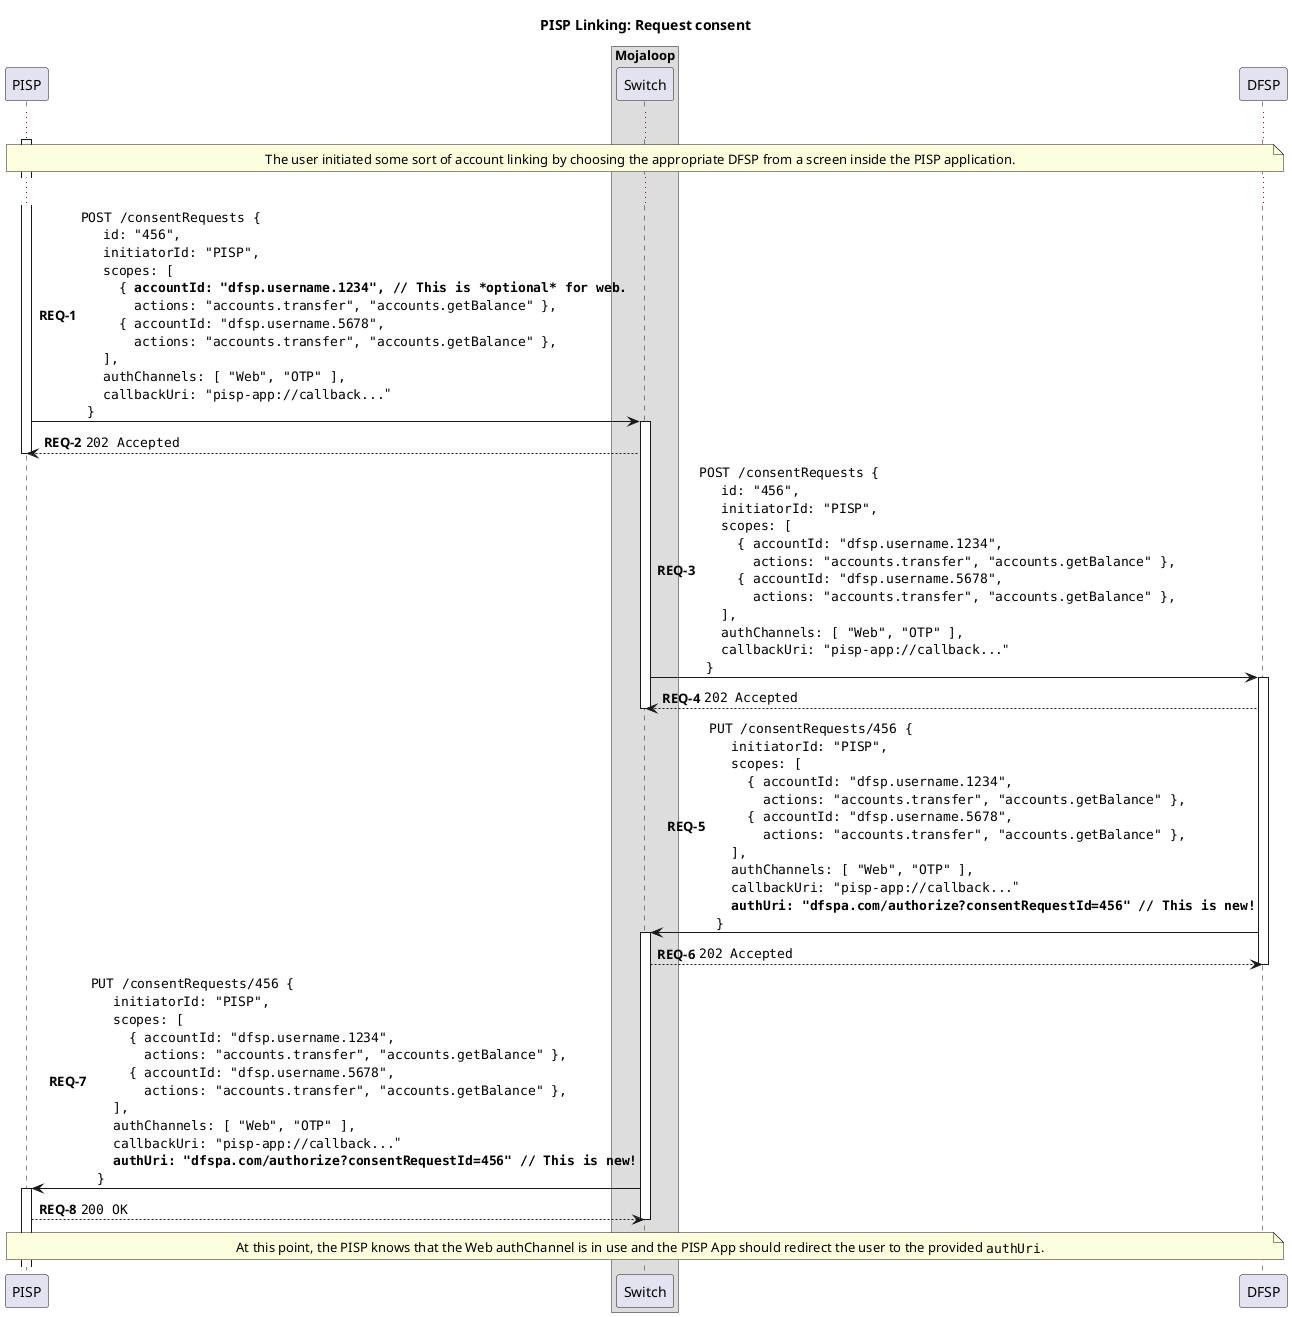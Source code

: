 @startuml

title PISP Linking: Request consent

participant "PISP" as PISP

box "Mojaloop"
    participant Switch
end box

participant DFSP

autonumber 1 "<b>REQ-#</b>"

activate PISP

...

note over PISP, DFSP
    The user initiated some sort of account linking by choosing the appropriate DFSP from a screen inside the PISP application.
end note

...

PISP -> Switch ++: ""POST /consentRequests {""\n\
  ""  id: "456",""\n\
  ""  initiatorId: "PISP",""\n\
  ""  scopes: [ ""\n\
  ""    { **accountId: "dfsp.username.1234", // This is *optional* for web.**""\n\
  ""      actions: "accounts.transfer", "accounts.getBalance" },""\n\
  ""    { accountId: "dfsp.username.5678",""\n\
  ""      actions: "accounts.transfer", "accounts.getBalance" },""\n\
  ""  ],""\n\
  ""  authChannels: [ "Web", "OTP" ],""\n\
  ""  callbackUri: "pisp-app://callback..."""\n\
  ""}""
Switch --> PISP: ""202 Accepted""
deactivate PISP

Switch -> DFSP ++:  ""POST /consentRequests {""\n\
  ""  id: "456",""\n\
  ""  initiatorId: "PISP",""\n\
  ""  scopes: [ ""\n\
  ""    { accountId: "dfsp.username.1234",""\n\
  ""      actions: "accounts.transfer", "accounts.getBalance" },""\n\
  ""    { accountId: "dfsp.username.5678",""\n\
  ""      actions: "accounts.transfer", "accounts.getBalance" },""\n\
  ""  ],""\n\
  ""  authChannels: [ "Web", "OTP" ],""\n\
  ""  callbackUri: "pisp-app://callback..."""\n\
  ""}""
DFSP --> Switch: ""202 Accepted""
deactivate Switch

DFSP -> Switch ++: ""PUT /consentRequests/456 {""\n\
  ""  initiatorId: "PISP",""\n\
  ""  scopes: [ ""\n\
  ""    { accountId: "dfsp.username.1234",""\n\
  ""      actions: "accounts.transfer", "accounts.getBalance" },""\n\
  ""    { accountId: "dfsp.username.5678",""\n\
  ""      actions: "accounts.transfer", "accounts.getBalance" },""\n\
  ""  ],""\n\
  ""  authChannels: [ "Web", "OTP" ],""\n\
  ""  callbackUri: "pisp-app://callback..."""\n\
  ""  **authUri: "dfspa.com/authorize?consentRequestId=456" // This is new!**""\n\
  ""}""
' TODO: Should this be 200 OK? or 202 Accepted?
Switch --> DFSP: ""202 Accepted""
deactivate DFSP

Switch -> PISP ++: ""PUT /consentRequests/456 {""\n\
  ""  initiatorId: "PISP",""\n\
  ""  scopes: [ ""\n\
  ""    { accountId: "dfsp.username.1234",""\n\
  ""      actions: "accounts.transfer", "accounts.getBalance" },""\n\
  ""    { accountId: "dfsp.username.5678",""\n\
  ""      actions: "accounts.transfer", "accounts.getBalance" },""\n\
  ""  ],""\n\
  ""  authChannels: [ "Web", "OTP" ],""\n\
  ""  callbackUri: "pisp-app://callback..."""\n\
  ""  **authUri: "dfspa.com/authorize?consentRequestId=456" // This is new!**""\n\
  ""}""
PISP --> Switch: ""200 OK""
deactivate Switch

note over PISP, DFSP
  At this point, the PISP knows that the Web authChannel is in use and the PISP App should redirect the user to the provided ""authUri"".
end note

@enduml
